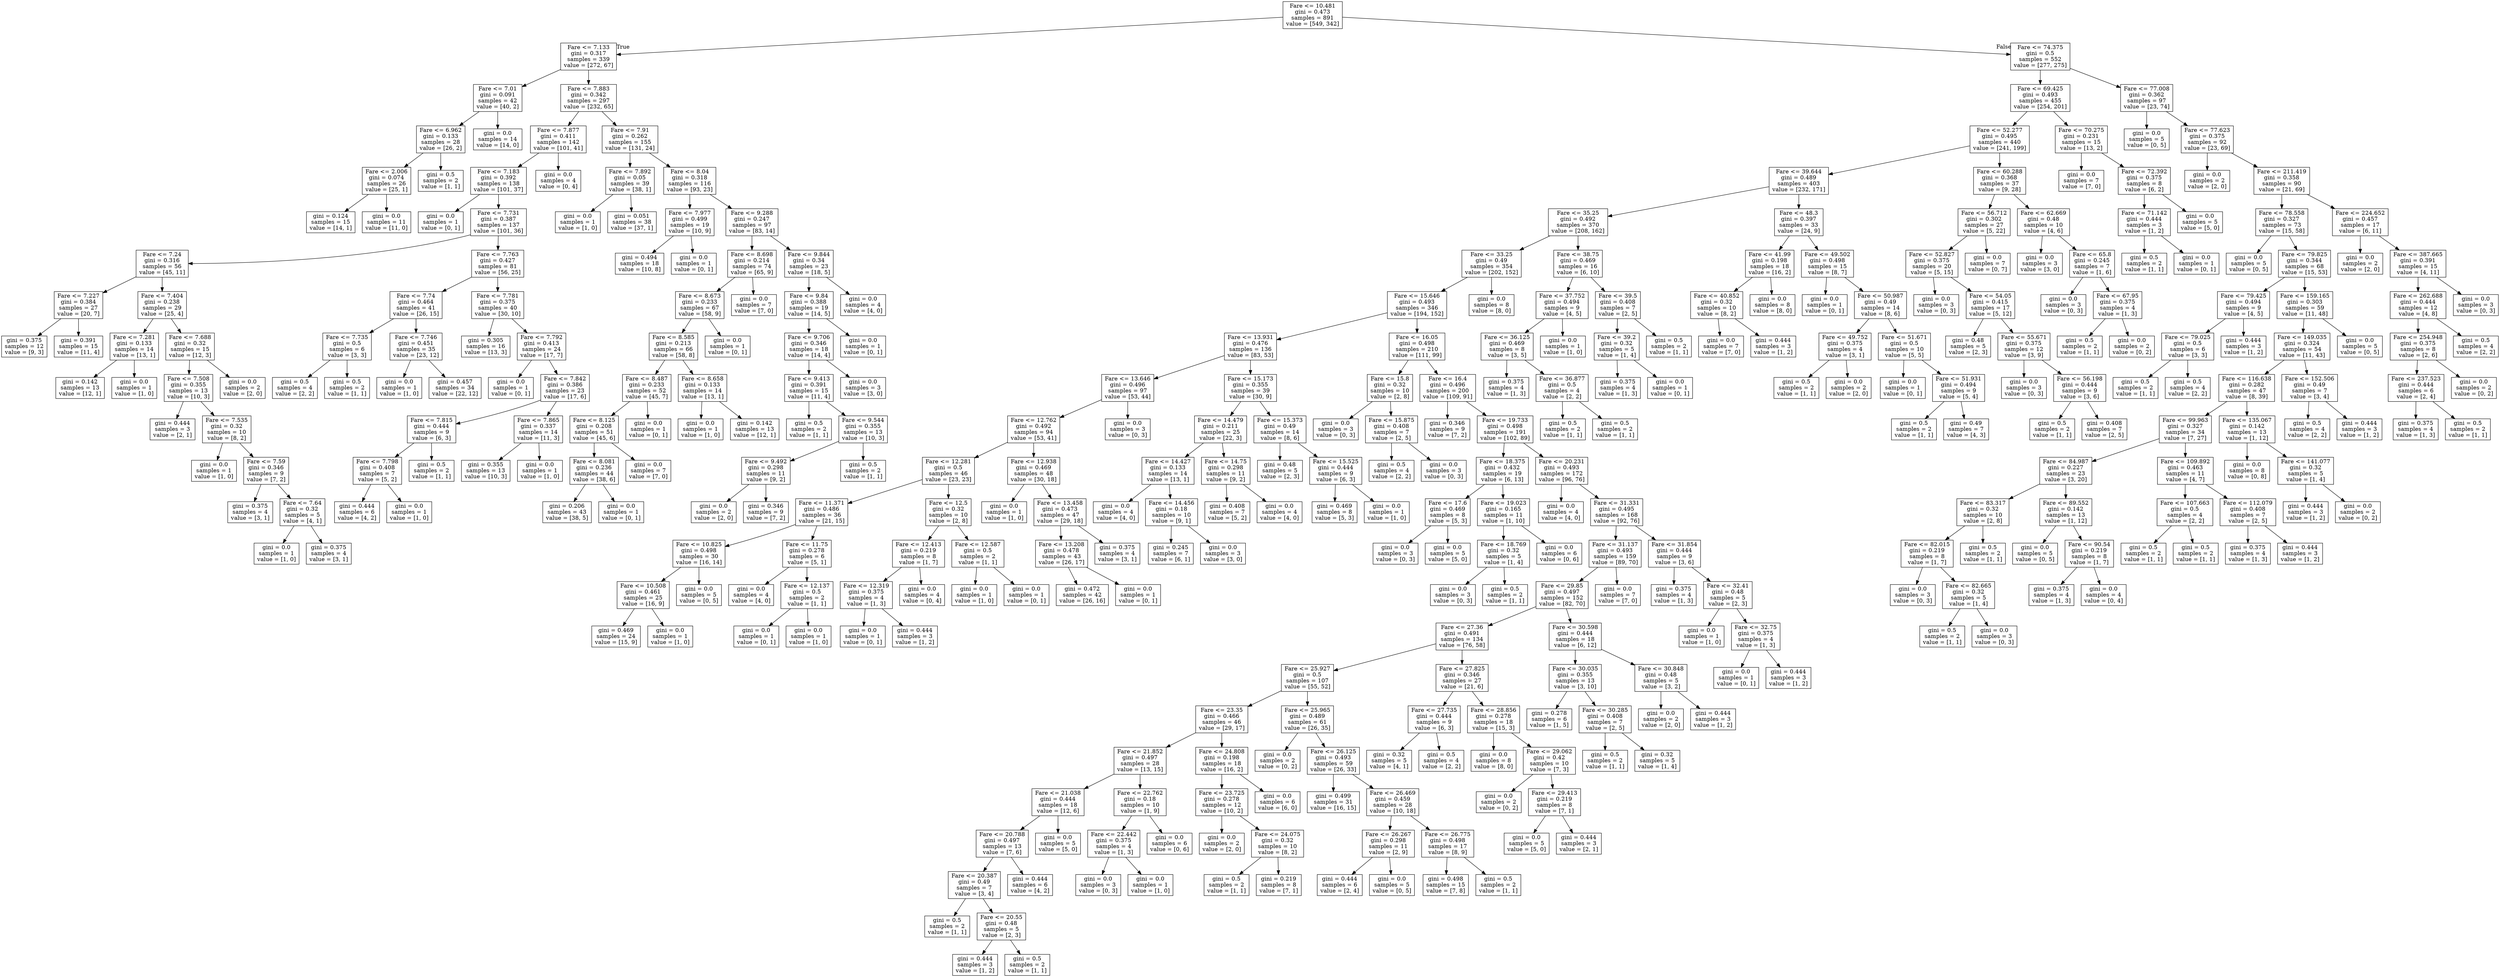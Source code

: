 digraph Tree {
node [shape=box] ;
0 [label="Fare <= 10.481\ngini = 0.473\nsamples = 891\nvalue = [549, 342]"] ;
1 [label="Fare <= 7.133\ngini = 0.317\nsamples = 339\nvalue = [272, 67]"] ;
0 -> 1 [labeldistance=2.5, labelangle=45, headlabel="True"] ;
2 [label="Fare <= 7.01\ngini = 0.091\nsamples = 42\nvalue = [40, 2]"] ;
1 -> 2 ;
3 [label="Fare <= 6.962\ngini = 0.133\nsamples = 28\nvalue = [26, 2]"] ;
2 -> 3 ;
4 [label="Fare <= 2.006\ngini = 0.074\nsamples = 26\nvalue = [25, 1]"] ;
3 -> 4 ;
5 [label="gini = 0.124\nsamples = 15\nvalue = [14, 1]"] ;
4 -> 5 ;
6 [label="gini = 0.0\nsamples = 11\nvalue = [11, 0]"] ;
4 -> 6 ;
7 [label="gini = 0.5\nsamples = 2\nvalue = [1, 1]"] ;
3 -> 7 ;
8 [label="gini = 0.0\nsamples = 14\nvalue = [14, 0]"] ;
2 -> 8 ;
9 [label="Fare <= 7.883\ngini = 0.342\nsamples = 297\nvalue = [232, 65]"] ;
1 -> 9 ;
10 [label="Fare <= 7.877\ngini = 0.411\nsamples = 142\nvalue = [101, 41]"] ;
9 -> 10 ;
11 [label="Fare <= 7.183\ngini = 0.392\nsamples = 138\nvalue = [101, 37]"] ;
10 -> 11 ;
12 [label="gini = 0.0\nsamples = 1\nvalue = [0, 1]"] ;
11 -> 12 ;
13 [label="Fare <= 7.731\ngini = 0.387\nsamples = 137\nvalue = [101, 36]"] ;
11 -> 13 ;
14 [label="Fare <= 7.24\ngini = 0.316\nsamples = 56\nvalue = [45, 11]"] ;
13 -> 14 ;
15 [label="Fare <= 7.227\ngini = 0.384\nsamples = 27\nvalue = [20, 7]"] ;
14 -> 15 ;
16 [label="gini = 0.375\nsamples = 12\nvalue = [9, 3]"] ;
15 -> 16 ;
17 [label="gini = 0.391\nsamples = 15\nvalue = [11, 4]"] ;
15 -> 17 ;
18 [label="Fare <= 7.404\ngini = 0.238\nsamples = 29\nvalue = [25, 4]"] ;
14 -> 18 ;
19 [label="Fare <= 7.281\ngini = 0.133\nsamples = 14\nvalue = [13, 1]"] ;
18 -> 19 ;
20 [label="gini = 0.142\nsamples = 13\nvalue = [12, 1]"] ;
19 -> 20 ;
21 [label="gini = 0.0\nsamples = 1\nvalue = [1, 0]"] ;
19 -> 21 ;
22 [label="Fare <= 7.688\ngini = 0.32\nsamples = 15\nvalue = [12, 3]"] ;
18 -> 22 ;
23 [label="Fare <= 7.508\ngini = 0.355\nsamples = 13\nvalue = [10, 3]"] ;
22 -> 23 ;
24 [label="gini = 0.444\nsamples = 3\nvalue = [2, 1]"] ;
23 -> 24 ;
25 [label="Fare <= 7.535\ngini = 0.32\nsamples = 10\nvalue = [8, 2]"] ;
23 -> 25 ;
26 [label="gini = 0.0\nsamples = 1\nvalue = [1, 0]"] ;
25 -> 26 ;
27 [label="Fare <= 7.59\ngini = 0.346\nsamples = 9\nvalue = [7, 2]"] ;
25 -> 27 ;
28 [label="gini = 0.375\nsamples = 4\nvalue = [3, 1]"] ;
27 -> 28 ;
29 [label="Fare <= 7.64\ngini = 0.32\nsamples = 5\nvalue = [4, 1]"] ;
27 -> 29 ;
30 [label="gini = 0.0\nsamples = 1\nvalue = [1, 0]"] ;
29 -> 30 ;
31 [label="gini = 0.375\nsamples = 4\nvalue = [3, 1]"] ;
29 -> 31 ;
32 [label="gini = 0.0\nsamples = 2\nvalue = [2, 0]"] ;
22 -> 32 ;
33 [label="Fare <= 7.763\ngini = 0.427\nsamples = 81\nvalue = [56, 25]"] ;
13 -> 33 ;
34 [label="Fare <= 7.74\ngini = 0.464\nsamples = 41\nvalue = [26, 15]"] ;
33 -> 34 ;
35 [label="Fare <= 7.735\ngini = 0.5\nsamples = 6\nvalue = [3, 3]"] ;
34 -> 35 ;
36 [label="gini = 0.5\nsamples = 4\nvalue = [2, 2]"] ;
35 -> 36 ;
37 [label="gini = 0.5\nsamples = 2\nvalue = [1, 1]"] ;
35 -> 37 ;
38 [label="Fare <= 7.746\ngini = 0.451\nsamples = 35\nvalue = [23, 12]"] ;
34 -> 38 ;
39 [label="gini = 0.0\nsamples = 1\nvalue = [1, 0]"] ;
38 -> 39 ;
40 [label="gini = 0.457\nsamples = 34\nvalue = [22, 12]"] ;
38 -> 40 ;
41 [label="Fare <= 7.781\ngini = 0.375\nsamples = 40\nvalue = [30, 10]"] ;
33 -> 41 ;
42 [label="gini = 0.305\nsamples = 16\nvalue = [13, 3]"] ;
41 -> 42 ;
43 [label="Fare <= 7.792\ngini = 0.413\nsamples = 24\nvalue = [17, 7]"] ;
41 -> 43 ;
44 [label="gini = 0.0\nsamples = 1\nvalue = [0, 1]"] ;
43 -> 44 ;
45 [label="Fare <= 7.842\ngini = 0.386\nsamples = 23\nvalue = [17, 6]"] ;
43 -> 45 ;
46 [label="Fare <= 7.815\ngini = 0.444\nsamples = 9\nvalue = [6, 3]"] ;
45 -> 46 ;
47 [label="Fare <= 7.798\ngini = 0.408\nsamples = 7\nvalue = [5, 2]"] ;
46 -> 47 ;
48 [label="gini = 0.444\nsamples = 6\nvalue = [4, 2]"] ;
47 -> 48 ;
49 [label="gini = 0.0\nsamples = 1\nvalue = [1, 0]"] ;
47 -> 49 ;
50 [label="gini = 0.5\nsamples = 2\nvalue = [1, 1]"] ;
46 -> 50 ;
51 [label="Fare <= 7.865\ngini = 0.337\nsamples = 14\nvalue = [11, 3]"] ;
45 -> 51 ;
52 [label="gini = 0.355\nsamples = 13\nvalue = [10, 3]"] ;
51 -> 52 ;
53 [label="gini = 0.0\nsamples = 1\nvalue = [1, 0]"] ;
51 -> 53 ;
54 [label="gini = 0.0\nsamples = 4\nvalue = [0, 4]"] ;
10 -> 54 ;
55 [label="Fare <= 7.91\ngini = 0.262\nsamples = 155\nvalue = [131, 24]"] ;
9 -> 55 ;
56 [label="Fare <= 7.892\ngini = 0.05\nsamples = 39\nvalue = [38, 1]"] ;
55 -> 56 ;
57 [label="gini = 0.0\nsamples = 1\nvalue = [1, 0]"] ;
56 -> 57 ;
58 [label="gini = 0.051\nsamples = 38\nvalue = [37, 1]"] ;
56 -> 58 ;
59 [label="Fare <= 8.04\ngini = 0.318\nsamples = 116\nvalue = [93, 23]"] ;
55 -> 59 ;
60 [label="Fare <= 7.977\ngini = 0.499\nsamples = 19\nvalue = [10, 9]"] ;
59 -> 60 ;
61 [label="gini = 0.494\nsamples = 18\nvalue = [10, 8]"] ;
60 -> 61 ;
62 [label="gini = 0.0\nsamples = 1\nvalue = [0, 1]"] ;
60 -> 62 ;
63 [label="Fare <= 9.288\ngini = 0.247\nsamples = 97\nvalue = [83, 14]"] ;
59 -> 63 ;
64 [label="Fare <= 8.698\ngini = 0.214\nsamples = 74\nvalue = [65, 9]"] ;
63 -> 64 ;
65 [label="Fare <= 8.673\ngini = 0.233\nsamples = 67\nvalue = [58, 9]"] ;
64 -> 65 ;
66 [label="Fare <= 8.585\ngini = 0.213\nsamples = 66\nvalue = [58, 8]"] ;
65 -> 66 ;
67 [label="Fare <= 8.487\ngini = 0.233\nsamples = 52\nvalue = [45, 7]"] ;
66 -> 67 ;
68 [label="Fare <= 8.125\ngini = 0.208\nsamples = 51\nvalue = [45, 6]"] ;
67 -> 68 ;
69 [label="Fare <= 8.081\ngini = 0.236\nsamples = 44\nvalue = [38, 6]"] ;
68 -> 69 ;
70 [label="gini = 0.206\nsamples = 43\nvalue = [38, 5]"] ;
69 -> 70 ;
71 [label="gini = 0.0\nsamples = 1\nvalue = [0, 1]"] ;
69 -> 71 ;
72 [label="gini = 0.0\nsamples = 7\nvalue = [7, 0]"] ;
68 -> 72 ;
73 [label="gini = 0.0\nsamples = 1\nvalue = [0, 1]"] ;
67 -> 73 ;
74 [label="Fare <= 8.658\ngini = 0.133\nsamples = 14\nvalue = [13, 1]"] ;
66 -> 74 ;
75 [label="gini = 0.0\nsamples = 1\nvalue = [1, 0]"] ;
74 -> 75 ;
76 [label="gini = 0.142\nsamples = 13\nvalue = [12, 1]"] ;
74 -> 76 ;
77 [label="gini = 0.0\nsamples = 1\nvalue = [0, 1]"] ;
65 -> 77 ;
78 [label="gini = 0.0\nsamples = 7\nvalue = [7, 0]"] ;
64 -> 78 ;
79 [label="Fare <= 9.844\ngini = 0.34\nsamples = 23\nvalue = [18, 5]"] ;
63 -> 79 ;
80 [label="Fare <= 9.84\ngini = 0.388\nsamples = 19\nvalue = [14, 5]"] ;
79 -> 80 ;
81 [label="Fare <= 9.706\ngini = 0.346\nsamples = 18\nvalue = [14, 4]"] ;
80 -> 81 ;
82 [label="Fare <= 9.413\ngini = 0.391\nsamples = 15\nvalue = [11, 4]"] ;
81 -> 82 ;
83 [label="gini = 0.5\nsamples = 2\nvalue = [1, 1]"] ;
82 -> 83 ;
84 [label="Fare <= 9.544\ngini = 0.355\nsamples = 13\nvalue = [10, 3]"] ;
82 -> 84 ;
85 [label="Fare <= 9.492\ngini = 0.298\nsamples = 11\nvalue = [9, 2]"] ;
84 -> 85 ;
86 [label="gini = 0.0\nsamples = 2\nvalue = [2, 0]"] ;
85 -> 86 ;
87 [label="gini = 0.346\nsamples = 9\nvalue = [7, 2]"] ;
85 -> 87 ;
88 [label="gini = 0.5\nsamples = 2\nvalue = [1, 1]"] ;
84 -> 88 ;
89 [label="gini = 0.0\nsamples = 3\nvalue = [3, 0]"] ;
81 -> 89 ;
90 [label="gini = 0.0\nsamples = 1\nvalue = [0, 1]"] ;
80 -> 90 ;
91 [label="gini = 0.0\nsamples = 4\nvalue = [4, 0]"] ;
79 -> 91 ;
92 [label="Fare <= 74.375\ngini = 0.5\nsamples = 552\nvalue = [277, 275]"] ;
0 -> 92 [labeldistance=2.5, labelangle=-45, headlabel="False"] ;
93 [label="Fare <= 69.425\ngini = 0.493\nsamples = 455\nvalue = [254, 201]"] ;
92 -> 93 ;
94 [label="Fare <= 52.277\ngini = 0.495\nsamples = 440\nvalue = [241, 199]"] ;
93 -> 94 ;
95 [label="Fare <= 39.644\ngini = 0.489\nsamples = 403\nvalue = [232, 171]"] ;
94 -> 95 ;
96 [label="Fare <= 35.25\ngini = 0.492\nsamples = 370\nvalue = [208, 162]"] ;
95 -> 96 ;
97 [label="Fare <= 33.25\ngini = 0.49\nsamples = 354\nvalue = [202, 152]"] ;
96 -> 97 ;
98 [label="Fare <= 15.646\ngini = 0.493\nsamples = 346\nvalue = [194, 152]"] ;
97 -> 98 ;
99 [label="Fare <= 13.931\ngini = 0.476\nsamples = 136\nvalue = [83, 53]"] ;
98 -> 99 ;
100 [label="Fare <= 13.646\ngini = 0.496\nsamples = 97\nvalue = [53, 44]"] ;
99 -> 100 ;
101 [label="Fare <= 12.762\ngini = 0.492\nsamples = 94\nvalue = [53, 41]"] ;
100 -> 101 ;
102 [label="Fare <= 12.281\ngini = 0.5\nsamples = 46\nvalue = [23, 23]"] ;
101 -> 102 ;
103 [label="Fare <= 11.371\ngini = 0.486\nsamples = 36\nvalue = [21, 15]"] ;
102 -> 103 ;
104 [label="Fare <= 10.825\ngini = 0.498\nsamples = 30\nvalue = [16, 14]"] ;
103 -> 104 ;
105 [label="Fare <= 10.508\ngini = 0.461\nsamples = 25\nvalue = [16, 9]"] ;
104 -> 105 ;
106 [label="gini = 0.469\nsamples = 24\nvalue = [15, 9]"] ;
105 -> 106 ;
107 [label="gini = 0.0\nsamples = 1\nvalue = [1, 0]"] ;
105 -> 107 ;
108 [label="gini = 0.0\nsamples = 5\nvalue = [0, 5]"] ;
104 -> 108 ;
109 [label="Fare <= 11.75\ngini = 0.278\nsamples = 6\nvalue = [5, 1]"] ;
103 -> 109 ;
110 [label="gini = 0.0\nsamples = 4\nvalue = [4, 0]"] ;
109 -> 110 ;
111 [label="Fare <= 12.137\ngini = 0.5\nsamples = 2\nvalue = [1, 1]"] ;
109 -> 111 ;
112 [label="gini = 0.0\nsamples = 1\nvalue = [0, 1]"] ;
111 -> 112 ;
113 [label="gini = 0.0\nsamples = 1\nvalue = [1, 0]"] ;
111 -> 113 ;
114 [label="Fare <= 12.5\ngini = 0.32\nsamples = 10\nvalue = [2, 8]"] ;
102 -> 114 ;
115 [label="Fare <= 12.413\ngini = 0.219\nsamples = 8\nvalue = [1, 7]"] ;
114 -> 115 ;
116 [label="Fare <= 12.319\ngini = 0.375\nsamples = 4\nvalue = [1, 3]"] ;
115 -> 116 ;
117 [label="gini = 0.0\nsamples = 1\nvalue = [0, 1]"] ;
116 -> 117 ;
118 [label="gini = 0.444\nsamples = 3\nvalue = [1, 2]"] ;
116 -> 118 ;
119 [label="gini = 0.0\nsamples = 4\nvalue = [0, 4]"] ;
115 -> 119 ;
120 [label="Fare <= 12.587\ngini = 0.5\nsamples = 2\nvalue = [1, 1]"] ;
114 -> 120 ;
121 [label="gini = 0.0\nsamples = 1\nvalue = [1, 0]"] ;
120 -> 121 ;
122 [label="gini = 0.0\nsamples = 1\nvalue = [0, 1]"] ;
120 -> 122 ;
123 [label="Fare <= 12.938\ngini = 0.469\nsamples = 48\nvalue = [30, 18]"] ;
101 -> 123 ;
124 [label="gini = 0.0\nsamples = 1\nvalue = [1, 0]"] ;
123 -> 124 ;
125 [label="Fare <= 13.458\ngini = 0.473\nsamples = 47\nvalue = [29, 18]"] ;
123 -> 125 ;
126 [label="Fare <= 13.208\ngini = 0.478\nsamples = 43\nvalue = [26, 17]"] ;
125 -> 126 ;
127 [label="gini = 0.472\nsamples = 42\nvalue = [26, 16]"] ;
126 -> 127 ;
128 [label="gini = 0.0\nsamples = 1\nvalue = [0, 1]"] ;
126 -> 128 ;
129 [label="gini = 0.375\nsamples = 4\nvalue = [3, 1]"] ;
125 -> 129 ;
130 [label="gini = 0.0\nsamples = 3\nvalue = [0, 3]"] ;
100 -> 130 ;
131 [label="Fare <= 15.173\ngini = 0.355\nsamples = 39\nvalue = [30, 9]"] ;
99 -> 131 ;
132 [label="Fare <= 14.479\ngini = 0.211\nsamples = 25\nvalue = [22, 3]"] ;
131 -> 132 ;
133 [label="Fare <= 14.427\ngini = 0.133\nsamples = 14\nvalue = [13, 1]"] ;
132 -> 133 ;
134 [label="gini = 0.0\nsamples = 4\nvalue = [4, 0]"] ;
133 -> 134 ;
135 [label="Fare <= 14.456\ngini = 0.18\nsamples = 10\nvalue = [9, 1]"] ;
133 -> 135 ;
136 [label="gini = 0.245\nsamples = 7\nvalue = [6, 1]"] ;
135 -> 136 ;
137 [label="gini = 0.0\nsamples = 3\nvalue = [3, 0]"] ;
135 -> 137 ;
138 [label="Fare <= 14.75\ngini = 0.298\nsamples = 11\nvalue = [9, 2]"] ;
132 -> 138 ;
139 [label="gini = 0.408\nsamples = 7\nvalue = [5, 2]"] ;
138 -> 139 ;
140 [label="gini = 0.0\nsamples = 4\nvalue = [4, 0]"] ;
138 -> 140 ;
141 [label="Fare <= 15.373\ngini = 0.49\nsamples = 14\nvalue = [8, 6]"] ;
131 -> 141 ;
142 [label="gini = 0.48\nsamples = 5\nvalue = [2, 3]"] ;
141 -> 142 ;
143 [label="Fare <= 15.525\ngini = 0.444\nsamples = 9\nvalue = [6, 3]"] ;
141 -> 143 ;
144 [label="gini = 0.469\nsamples = 8\nvalue = [5, 3]"] ;
143 -> 144 ;
145 [label="gini = 0.0\nsamples = 1\nvalue = [1, 0]"] ;
143 -> 145 ;
146 [label="Fare <= 16.05\ngini = 0.498\nsamples = 210\nvalue = [111, 99]"] ;
98 -> 146 ;
147 [label="Fare <= 15.8\ngini = 0.32\nsamples = 10\nvalue = [2, 8]"] ;
146 -> 147 ;
148 [label="gini = 0.0\nsamples = 3\nvalue = [0, 3]"] ;
147 -> 148 ;
149 [label="Fare <= 15.875\ngini = 0.408\nsamples = 7\nvalue = [2, 5]"] ;
147 -> 149 ;
150 [label="gini = 0.5\nsamples = 4\nvalue = [2, 2]"] ;
149 -> 150 ;
151 [label="gini = 0.0\nsamples = 3\nvalue = [0, 3]"] ;
149 -> 151 ;
152 [label="Fare <= 16.4\ngini = 0.496\nsamples = 200\nvalue = [109, 91]"] ;
146 -> 152 ;
153 [label="gini = 0.346\nsamples = 9\nvalue = [7, 2]"] ;
152 -> 153 ;
154 [label="Fare <= 19.733\ngini = 0.498\nsamples = 191\nvalue = [102, 89]"] ;
152 -> 154 ;
155 [label="Fare <= 18.375\ngini = 0.432\nsamples = 19\nvalue = [6, 13]"] ;
154 -> 155 ;
156 [label="Fare <= 17.6\ngini = 0.469\nsamples = 8\nvalue = [5, 3]"] ;
155 -> 156 ;
157 [label="gini = 0.0\nsamples = 3\nvalue = [0, 3]"] ;
156 -> 157 ;
158 [label="gini = 0.0\nsamples = 5\nvalue = [5, 0]"] ;
156 -> 158 ;
159 [label="Fare <= 19.023\ngini = 0.165\nsamples = 11\nvalue = [1, 10]"] ;
155 -> 159 ;
160 [label="Fare <= 18.769\ngini = 0.32\nsamples = 5\nvalue = [1, 4]"] ;
159 -> 160 ;
161 [label="gini = 0.0\nsamples = 3\nvalue = [0, 3]"] ;
160 -> 161 ;
162 [label="gini = 0.5\nsamples = 2\nvalue = [1, 1]"] ;
160 -> 162 ;
163 [label="gini = 0.0\nsamples = 6\nvalue = [0, 6]"] ;
159 -> 163 ;
164 [label="Fare <= 20.231\ngini = 0.493\nsamples = 172\nvalue = [96, 76]"] ;
154 -> 164 ;
165 [label="gini = 0.0\nsamples = 4\nvalue = [4, 0]"] ;
164 -> 165 ;
166 [label="Fare <= 31.331\ngini = 0.495\nsamples = 168\nvalue = [92, 76]"] ;
164 -> 166 ;
167 [label="Fare <= 31.137\ngini = 0.493\nsamples = 159\nvalue = [89, 70]"] ;
166 -> 167 ;
168 [label="Fare <= 29.85\ngini = 0.497\nsamples = 152\nvalue = [82, 70]"] ;
167 -> 168 ;
169 [label="Fare <= 27.36\ngini = 0.491\nsamples = 134\nvalue = [76, 58]"] ;
168 -> 169 ;
170 [label="Fare <= 25.927\ngini = 0.5\nsamples = 107\nvalue = [55, 52]"] ;
169 -> 170 ;
171 [label="Fare <= 23.35\ngini = 0.466\nsamples = 46\nvalue = [29, 17]"] ;
170 -> 171 ;
172 [label="Fare <= 21.852\ngini = 0.497\nsamples = 28\nvalue = [13, 15]"] ;
171 -> 172 ;
173 [label="Fare <= 21.038\ngini = 0.444\nsamples = 18\nvalue = [12, 6]"] ;
172 -> 173 ;
174 [label="Fare <= 20.788\ngini = 0.497\nsamples = 13\nvalue = [7, 6]"] ;
173 -> 174 ;
175 [label="Fare <= 20.387\ngini = 0.49\nsamples = 7\nvalue = [3, 4]"] ;
174 -> 175 ;
176 [label="gini = 0.5\nsamples = 2\nvalue = [1, 1]"] ;
175 -> 176 ;
177 [label="Fare <= 20.55\ngini = 0.48\nsamples = 5\nvalue = [2, 3]"] ;
175 -> 177 ;
178 [label="gini = 0.444\nsamples = 3\nvalue = [1, 2]"] ;
177 -> 178 ;
179 [label="gini = 0.5\nsamples = 2\nvalue = [1, 1]"] ;
177 -> 179 ;
180 [label="gini = 0.444\nsamples = 6\nvalue = [4, 2]"] ;
174 -> 180 ;
181 [label="gini = 0.0\nsamples = 5\nvalue = [5, 0]"] ;
173 -> 181 ;
182 [label="Fare <= 22.762\ngini = 0.18\nsamples = 10\nvalue = [1, 9]"] ;
172 -> 182 ;
183 [label="Fare <= 22.442\ngini = 0.375\nsamples = 4\nvalue = [1, 3]"] ;
182 -> 183 ;
184 [label="gini = 0.0\nsamples = 3\nvalue = [0, 3]"] ;
183 -> 184 ;
185 [label="gini = 0.0\nsamples = 1\nvalue = [1, 0]"] ;
183 -> 185 ;
186 [label="gini = 0.0\nsamples = 6\nvalue = [0, 6]"] ;
182 -> 186 ;
187 [label="Fare <= 24.808\ngini = 0.198\nsamples = 18\nvalue = [16, 2]"] ;
171 -> 187 ;
188 [label="Fare <= 23.725\ngini = 0.278\nsamples = 12\nvalue = [10, 2]"] ;
187 -> 188 ;
189 [label="gini = 0.0\nsamples = 2\nvalue = [2, 0]"] ;
188 -> 189 ;
190 [label="Fare <= 24.075\ngini = 0.32\nsamples = 10\nvalue = [8, 2]"] ;
188 -> 190 ;
191 [label="gini = 0.5\nsamples = 2\nvalue = [1, 1]"] ;
190 -> 191 ;
192 [label="gini = 0.219\nsamples = 8\nvalue = [7, 1]"] ;
190 -> 192 ;
193 [label="gini = 0.0\nsamples = 6\nvalue = [6, 0]"] ;
187 -> 193 ;
194 [label="Fare <= 25.965\ngini = 0.489\nsamples = 61\nvalue = [26, 35]"] ;
170 -> 194 ;
195 [label="gini = 0.0\nsamples = 2\nvalue = [0, 2]"] ;
194 -> 195 ;
196 [label="Fare <= 26.125\ngini = 0.493\nsamples = 59\nvalue = [26, 33]"] ;
194 -> 196 ;
197 [label="gini = 0.499\nsamples = 31\nvalue = [16, 15]"] ;
196 -> 197 ;
198 [label="Fare <= 26.469\ngini = 0.459\nsamples = 28\nvalue = [10, 18]"] ;
196 -> 198 ;
199 [label="Fare <= 26.267\ngini = 0.298\nsamples = 11\nvalue = [2, 9]"] ;
198 -> 199 ;
200 [label="gini = 0.444\nsamples = 6\nvalue = [2, 4]"] ;
199 -> 200 ;
201 [label="gini = 0.0\nsamples = 5\nvalue = [0, 5]"] ;
199 -> 201 ;
202 [label="Fare <= 26.775\ngini = 0.498\nsamples = 17\nvalue = [8, 9]"] ;
198 -> 202 ;
203 [label="gini = 0.498\nsamples = 15\nvalue = [7, 8]"] ;
202 -> 203 ;
204 [label="gini = 0.5\nsamples = 2\nvalue = [1, 1]"] ;
202 -> 204 ;
205 [label="Fare <= 27.825\ngini = 0.346\nsamples = 27\nvalue = [21, 6]"] ;
169 -> 205 ;
206 [label="Fare <= 27.735\ngini = 0.444\nsamples = 9\nvalue = [6, 3]"] ;
205 -> 206 ;
207 [label="gini = 0.32\nsamples = 5\nvalue = [4, 1]"] ;
206 -> 207 ;
208 [label="gini = 0.5\nsamples = 4\nvalue = [2, 2]"] ;
206 -> 208 ;
209 [label="Fare <= 28.856\ngini = 0.278\nsamples = 18\nvalue = [15, 3]"] ;
205 -> 209 ;
210 [label="gini = 0.0\nsamples = 8\nvalue = [8, 0]"] ;
209 -> 210 ;
211 [label="Fare <= 29.062\ngini = 0.42\nsamples = 10\nvalue = [7, 3]"] ;
209 -> 211 ;
212 [label="gini = 0.0\nsamples = 2\nvalue = [0, 2]"] ;
211 -> 212 ;
213 [label="Fare <= 29.413\ngini = 0.219\nsamples = 8\nvalue = [7, 1]"] ;
211 -> 213 ;
214 [label="gini = 0.0\nsamples = 5\nvalue = [5, 0]"] ;
213 -> 214 ;
215 [label="gini = 0.444\nsamples = 3\nvalue = [2, 1]"] ;
213 -> 215 ;
216 [label="Fare <= 30.598\ngini = 0.444\nsamples = 18\nvalue = [6, 12]"] ;
168 -> 216 ;
217 [label="Fare <= 30.035\ngini = 0.355\nsamples = 13\nvalue = [3, 10]"] ;
216 -> 217 ;
218 [label="gini = 0.278\nsamples = 6\nvalue = [1, 5]"] ;
217 -> 218 ;
219 [label="Fare <= 30.285\ngini = 0.408\nsamples = 7\nvalue = [2, 5]"] ;
217 -> 219 ;
220 [label="gini = 0.5\nsamples = 2\nvalue = [1, 1]"] ;
219 -> 220 ;
221 [label="gini = 0.32\nsamples = 5\nvalue = [1, 4]"] ;
219 -> 221 ;
222 [label="Fare <= 30.848\ngini = 0.48\nsamples = 5\nvalue = [3, 2]"] ;
216 -> 222 ;
223 [label="gini = 0.0\nsamples = 2\nvalue = [2, 0]"] ;
222 -> 223 ;
224 [label="gini = 0.444\nsamples = 3\nvalue = [1, 2]"] ;
222 -> 224 ;
225 [label="gini = 0.0\nsamples = 7\nvalue = [7, 0]"] ;
167 -> 225 ;
226 [label="Fare <= 31.854\ngini = 0.444\nsamples = 9\nvalue = [3, 6]"] ;
166 -> 226 ;
227 [label="gini = 0.375\nsamples = 4\nvalue = [1, 3]"] ;
226 -> 227 ;
228 [label="Fare <= 32.41\ngini = 0.48\nsamples = 5\nvalue = [2, 3]"] ;
226 -> 228 ;
229 [label="gini = 0.0\nsamples = 1\nvalue = [1, 0]"] ;
228 -> 229 ;
230 [label="Fare <= 32.75\ngini = 0.375\nsamples = 4\nvalue = [1, 3]"] ;
228 -> 230 ;
231 [label="gini = 0.0\nsamples = 1\nvalue = [0, 1]"] ;
230 -> 231 ;
232 [label="gini = 0.444\nsamples = 3\nvalue = [1, 2]"] ;
230 -> 232 ;
233 [label="gini = 0.0\nsamples = 8\nvalue = [8, 0]"] ;
97 -> 233 ;
234 [label="Fare <= 38.75\ngini = 0.469\nsamples = 16\nvalue = [6, 10]"] ;
96 -> 234 ;
235 [label="Fare <= 37.752\ngini = 0.494\nsamples = 9\nvalue = [4, 5]"] ;
234 -> 235 ;
236 [label="Fare <= 36.125\ngini = 0.469\nsamples = 8\nvalue = [3, 5]"] ;
235 -> 236 ;
237 [label="gini = 0.375\nsamples = 4\nvalue = [1, 3]"] ;
236 -> 237 ;
238 [label="Fare <= 36.877\ngini = 0.5\nsamples = 4\nvalue = [2, 2]"] ;
236 -> 238 ;
239 [label="gini = 0.5\nsamples = 2\nvalue = [1, 1]"] ;
238 -> 239 ;
240 [label="gini = 0.5\nsamples = 2\nvalue = [1, 1]"] ;
238 -> 240 ;
241 [label="gini = 0.0\nsamples = 1\nvalue = [1, 0]"] ;
235 -> 241 ;
242 [label="Fare <= 39.5\ngini = 0.408\nsamples = 7\nvalue = [2, 5]"] ;
234 -> 242 ;
243 [label="Fare <= 39.2\ngini = 0.32\nsamples = 5\nvalue = [1, 4]"] ;
242 -> 243 ;
244 [label="gini = 0.375\nsamples = 4\nvalue = [1, 3]"] ;
243 -> 244 ;
245 [label="gini = 0.0\nsamples = 1\nvalue = [0, 1]"] ;
243 -> 245 ;
246 [label="gini = 0.5\nsamples = 2\nvalue = [1, 1]"] ;
242 -> 246 ;
247 [label="Fare <= 48.3\ngini = 0.397\nsamples = 33\nvalue = [24, 9]"] ;
95 -> 247 ;
248 [label="Fare <= 41.99\ngini = 0.198\nsamples = 18\nvalue = [16, 2]"] ;
247 -> 248 ;
249 [label="Fare <= 40.852\ngini = 0.32\nsamples = 10\nvalue = [8, 2]"] ;
248 -> 249 ;
250 [label="gini = 0.0\nsamples = 7\nvalue = [7, 0]"] ;
249 -> 250 ;
251 [label="gini = 0.444\nsamples = 3\nvalue = [1, 2]"] ;
249 -> 251 ;
252 [label="gini = 0.0\nsamples = 8\nvalue = [8, 0]"] ;
248 -> 252 ;
253 [label="Fare <= 49.502\ngini = 0.498\nsamples = 15\nvalue = [8, 7]"] ;
247 -> 253 ;
254 [label="gini = 0.0\nsamples = 1\nvalue = [0, 1]"] ;
253 -> 254 ;
255 [label="Fare <= 50.987\ngini = 0.49\nsamples = 14\nvalue = [8, 6]"] ;
253 -> 255 ;
256 [label="Fare <= 49.752\ngini = 0.375\nsamples = 4\nvalue = [3, 1]"] ;
255 -> 256 ;
257 [label="gini = 0.5\nsamples = 2\nvalue = [1, 1]"] ;
256 -> 257 ;
258 [label="gini = 0.0\nsamples = 2\nvalue = [2, 0]"] ;
256 -> 258 ;
259 [label="Fare <= 51.671\ngini = 0.5\nsamples = 10\nvalue = [5, 5]"] ;
255 -> 259 ;
260 [label="gini = 0.0\nsamples = 1\nvalue = [0, 1]"] ;
259 -> 260 ;
261 [label="Fare <= 51.931\ngini = 0.494\nsamples = 9\nvalue = [5, 4]"] ;
259 -> 261 ;
262 [label="gini = 0.5\nsamples = 2\nvalue = [1, 1]"] ;
261 -> 262 ;
263 [label="gini = 0.49\nsamples = 7\nvalue = [4, 3]"] ;
261 -> 263 ;
264 [label="Fare <= 60.288\ngini = 0.368\nsamples = 37\nvalue = [9, 28]"] ;
94 -> 264 ;
265 [label="Fare <= 56.712\ngini = 0.302\nsamples = 27\nvalue = [5, 22]"] ;
264 -> 265 ;
266 [label="Fare <= 52.827\ngini = 0.375\nsamples = 20\nvalue = [5, 15]"] ;
265 -> 266 ;
267 [label="gini = 0.0\nsamples = 3\nvalue = [0, 3]"] ;
266 -> 267 ;
268 [label="Fare <= 54.05\ngini = 0.415\nsamples = 17\nvalue = [5, 12]"] ;
266 -> 268 ;
269 [label="gini = 0.48\nsamples = 5\nvalue = [2, 3]"] ;
268 -> 269 ;
270 [label="Fare <= 55.671\ngini = 0.375\nsamples = 12\nvalue = [3, 9]"] ;
268 -> 270 ;
271 [label="gini = 0.0\nsamples = 3\nvalue = [0, 3]"] ;
270 -> 271 ;
272 [label="Fare <= 56.198\ngini = 0.444\nsamples = 9\nvalue = [3, 6]"] ;
270 -> 272 ;
273 [label="gini = 0.5\nsamples = 2\nvalue = [1, 1]"] ;
272 -> 273 ;
274 [label="gini = 0.408\nsamples = 7\nvalue = [2, 5]"] ;
272 -> 274 ;
275 [label="gini = 0.0\nsamples = 7\nvalue = [0, 7]"] ;
265 -> 275 ;
276 [label="Fare <= 62.669\ngini = 0.48\nsamples = 10\nvalue = [4, 6]"] ;
264 -> 276 ;
277 [label="gini = 0.0\nsamples = 3\nvalue = [3, 0]"] ;
276 -> 277 ;
278 [label="Fare <= 65.8\ngini = 0.245\nsamples = 7\nvalue = [1, 6]"] ;
276 -> 278 ;
279 [label="gini = 0.0\nsamples = 3\nvalue = [0, 3]"] ;
278 -> 279 ;
280 [label="Fare <= 67.95\ngini = 0.375\nsamples = 4\nvalue = [1, 3]"] ;
278 -> 280 ;
281 [label="gini = 0.5\nsamples = 2\nvalue = [1, 1]"] ;
280 -> 281 ;
282 [label="gini = 0.0\nsamples = 2\nvalue = [0, 2]"] ;
280 -> 282 ;
283 [label="Fare <= 70.275\ngini = 0.231\nsamples = 15\nvalue = [13, 2]"] ;
93 -> 283 ;
284 [label="gini = 0.0\nsamples = 7\nvalue = [7, 0]"] ;
283 -> 284 ;
285 [label="Fare <= 72.392\ngini = 0.375\nsamples = 8\nvalue = [6, 2]"] ;
283 -> 285 ;
286 [label="Fare <= 71.142\ngini = 0.444\nsamples = 3\nvalue = [1, 2]"] ;
285 -> 286 ;
287 [label="gini = 0.5\nsamples = 2\nvalue = [1, 1]"] ;
286 -> 287 ;
288 [label="gini = 0.0\nsamples = 1\nvalue = [0, 1]"] ;
286 -> 288 ;
289 [label="gini = 0.0\nsamples = 5\nvalue = [5, 0]"] ;
285 -> 289 ;
290 [label="Fare <= 77.008\ngini = 0.362\nsamples = 97\nvalue = [23, 74]"] ;
92 -> 290 ;
291 [label="gini = 0.0\nsamples = 5\nvalue = [0, 5]"] ;
290 -> 291 ;
292 [label="Fare <= 77.623\ngini = 0.375\nsamples = 92\nvalue = [23, 69]"] ;
290 -> 292 ;
293 [label="gini = 0.0\nsamples = 2\nvalue = [2, 0]"] ;
292 -> 293 ;
294 [label="Fare <= 211.419\ngini = 0.358\nsamples = 90\nvalue = [21, 69]"] ;
292 -> 294 ;
295 [label="Fare <= 78.558\ngini = 0.327\nsamples = 73\nvalue = [15, 58]"] ;
294 -> 295 ;
296 [label="gini = 0.0\nsamples = 5\nvalue = [0, 5]"] ;
295 -> 296 ;
297 [label="Fare <= 79.825\ngini = 0.344\nsamples = 68\nvalue = [15, 53]"] ;
295 -> 297 ;
298 [label="Fare <= 79.425\ngini = 0.494\nsamples = 9\nvalue = [4, 5]"] ;
297 -> 298 ;
299 [label="Fare <= 79.025\ngini = 0.5\nsamples = 6\nvalue = [3, 3]"] ;
298 -> 299 ;
300 [label="gini = 0.5\nsamples = 2\nvalue = [1, 1]"] ;
299 -> 300 ;
301 [label="gini = 0.5\nsamples = 4\nvalue = [2, 2]"] ;
299 -> 301 ;
302 [label="gini = 0.444\nsamples = 3\nvalue = [1, 2]"] ;
298 -> 302 ;
303 [label="Fare <= 159.165\ngini = 0.303\nsamples = 59\nvalue = [11, 48]"] ;
297 -> 303 ;
304 [label="Fare <= 149.035\ngini = 0.324\nsamples = 54\nvalue = [11, 43]"] ;
303 -> 304 ;
305 [label="Fare <= 116.638\ngini = 0.282\nsamples = 47\nvalue = [8, 39]"] ;
304 -> 305 ;
306 [label="Fare <= 99.963\ngini = 0.327\nsamples = 34\nvalue = [7, 27]"] ;
305 -> 306 ;
307 [label="Fare <= 84.987\ngini = 0.227\nsamples = 23\nvalue = [3, 20]"] ;
306 -> 307 ;
308 [label="Fare <= 83.317\ngini = 0.32\nsamples = 10\nvalue = [2, 8]"] ;
307 -> 308 ;
309 [label="Fare <= 82.015\ngini = 0.219\nsamples = 8\nvalue = [1, 7]"] ;
308 -> 309 ;
310 [label="gini = 0.0\nsamples = 3\nvalue = [0, 3]"] ;
309 -> 310 ;
311 [label="Fare <= 82.665\ngini = 0.32\nsamples = 5\nvalue = [1, 4]"] ;
309 -> 311 ;
312 [label="gini = 0.5\nsamples = 2\nvalue = [1, 1]"] ;
311 -> 312 ;
313 [label="gini = 0.0\nsamples = 3\nvalue = [0, 3]"] ;
311 -> 313 ;
314 [label="gini = 0.5\nsamples = 2\nvalue = [1, 1]"] ;
308 -> 314 ;
315 [label="Fare <= 89.552\ngini = 0.142\nsamples = 13\nvalue = [1, 12]"] ;
307 -> 315 ;
316 [label="gini = 0.0\nsamples = 5\nvalue = [0, 5]"] ;
315 -> 316 ;
317 [label="Fare <= 90.54\ngini = 0.219\nsamples = 8\nvalue = [1, 7]"] ;
315 -> 317 ;
318 [label="gini = 0.375\nsamples = 4\nvalue = [1, 3]"] ;
317 -> 318 ;
319 [label="gini = 0.0\nsamples = 4\nvalue = [0, 4]"] ;
317 -> 319 ;
320 [label="Fare <= 109.892\ngini = 0.463\nsamples = 11\nvalue = [4, 7]"] ;
306 -> 320 ;
321 [label="Fare <= 107.663\ngini = 0.5\nsamples = 4\nvalue = [2, 2]"] ;
320 -> 321 ;
322 [label="gini = 0.5\nsamples = 2\nvalue = [1, 1]"] ;
321 -> 322 ;
323 [label="gini = 0.5\nsamples = 2\nvalue = [1, 1]"] ;
321 -> 323 ;
324 [label="Fare <= 112.079\ngini = 0.408\nsamples = 7\nvalue = [2, 5]"] ;
320 -> 324 ;
325 [label="gini = 0.375\nsamples = 4\nvalue = [1, 3]"] ;
324 -> 325 ;
326 [label="gini = 0.444\nsamples = 3\nvalue = [1, 2]"] ;
324 -> 326 ;
327 [label="Fare <= 135.067\ngini = 0.142\nsamples = 13\nvalue = [1, 12]"] ;
305 -> 327 ;
328 [label="gini = 0.0\nsamples = 8\nvalue = [0, 8]"] ;
327 -> 328 ;
329 [label="Fare <= 141.077\ngini = 0.32\nsamples = 5\nvalue = [1, 4]"] ;
327 -> 329 ;
330 [label="gini = 0.444\nsamples = 3\nvalue = [1, 2]"] ;
329 -> 330 ;
331 [label="gini = 0.0\nsamples = 2\nvalue = [0, 2]"] ;
329 -> 331 ;
332 [label="Fare <= 152.506\ngini = 0.49\nsamples = 7\nvalue = [3, 4]"] ;
304 -> 332 ;
333 [label="gini = 0.5\nsamples = 4\nvalue = [2, 2]"] ;
332 -> 333 ;
334 [label="gini = 0.444\nsamples = 3\nvalue = [1, 2]"] ;
332 -> 334 ;
335 [label="gini = 0.0\nsamples = 5\nvalue = [0, 5]"] ;
303 -> 335 ;
336 [label="Fare <= 224.652\ngini = 0.457\nsamples = 17\nvalue = [6, 11]"] ;
294 -> 336 ;
337 [label="gini = 0.0\nsamples = 2\nvalue = [2, 0]"] ;
336 -> 337 ;
338 [label="Fare <= 387.665\ngini = 0.391\nsamples = 15\nvalue = [4, 11]"] ;
336 -> 338 ;
339 [label="Fare <= 262.688\ngini = 0.444\nsamples = 12\nvalue = [4, 8]"] ;
338 -> 339 ;
340 [label="Fare <= 254.948\ngini = 0.375\nsamples = 8\nvalue = [2, 6]"] ;
339 -> 340 ;
341 [label="Fare <= 237.523\ngini = 0.444\nsamples = 6\nvalue = [2, 4]"] ;
340 -> 341 ;
342 [label="gini = 0.375\nsamples = 4\nvalue = [1, 3]"] ;
341 -> 342 ;
343 [label="gini = 0.5\nsamples = 2\nvalue = [1, 1]"] ;
341 -> 343 ;
344 [label="gini = 0.0\nsamples = 2\nvalue = [0, 2]"] ;
340 -> 344 ;
345 [label="gini = 0.5\nsamples = 4\nvalue = [2, 2]"] ;
339 -> 345 ;
346 [label="gini = 0.0\nsamples = 3\nvalue = [0, 3]"] ;
338 -> 346 ;
}